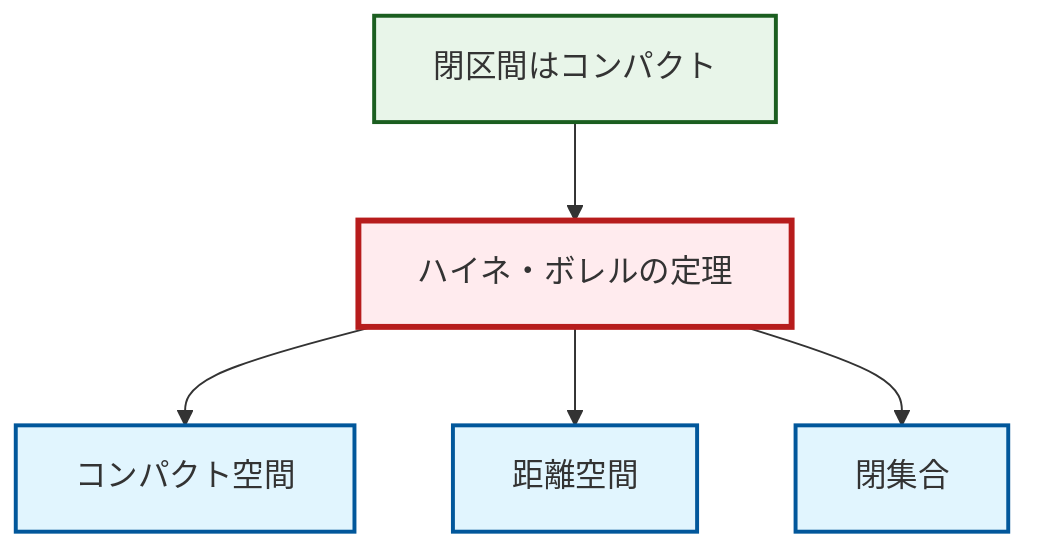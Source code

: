 graph TD
    classDef definition fill:#e1f5fe,stroke:#01579b,stroke-width:2px
    classDef theorem fill:#f3e5f5,stroke:#4a148c,stroke-width:2px
    classDef axiom fill:#fff3e0,stroke:#e65100,stroke-width:2px
    classDef example fill:#e8f5e9,stroke:#1b5e20,stroke-width:2px
    classDef current fill:#ffebee,stroke:#b71c1c,stroke-width:3px
    thm-heine-borel["ハイネ・ボレルの定理"]:::theorem
    def-compact["コンパクト空間"]:::definition
    def-closed-set["閉集合"]:::definition
    ex-closed-interval-compact["閉区間はコンパクト"]:::example
    def-metric-space["距離空間"]:::definition
    thm-heine-borel --> def-compact
    thm-heine-borel --> def-metric-space
    thm-heine-borel --> def-closed-set
    ex-closed-interval-compact --> thm-heine-borel
    class thm-heine-borel current